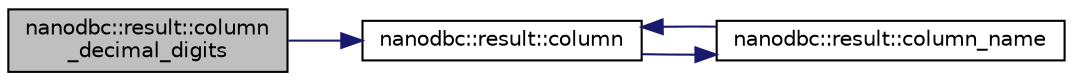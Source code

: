 digraph "nanodbc::result::column_decimal_digits"
{
 // LATEX_PDF_SIZE
  edge [fontname="Helvetica",fontsize="10",labelfontname="Helvetica",labelfontsize="10"];
  node [fontname="Helvetica",fontsize="10",shape=record];
  rankdir="LR";
  Node61 [label="nanodbc::result::column\l_decimal_digits",height=0.2,width=0.4,color="black", fillcolor="grey75", style="filled", fontcolor="black",tooltip="Returns the number of decimal digits of the specified column."];
  Node61 -> Node62 [color="midnightblue",fontsize="10",style="solid",fontname="Helvetica"];
  Node62 [label="nanodbc::result::column",height=0.2,width=0.4,color="black", fillcolor="white", style="filled",URL="$classnanodbc_1_1result.html#ae4e254b2db63c65473cc058de3d5a844",tooltip="Returns the column number of the specified column name."];
  Node62 -> Node63 [color="midnightblue",fontsize="10",style="solid",fontname="Helvetica"];
  Node63 [label="nanodbc::result::column_name",height=0.2,width=0.4,color="black", fillcolor="white", style="filled",URL="$classnanodbc_1_1result.html#a2bd3fc4e416108960c4191b2cbba256b",tooltip="Returns the name of the specified column."];
  Node63 -> Node62 [color="midnightblue",fontsize="10",style="solid",fontname="Helvetica"];
}
